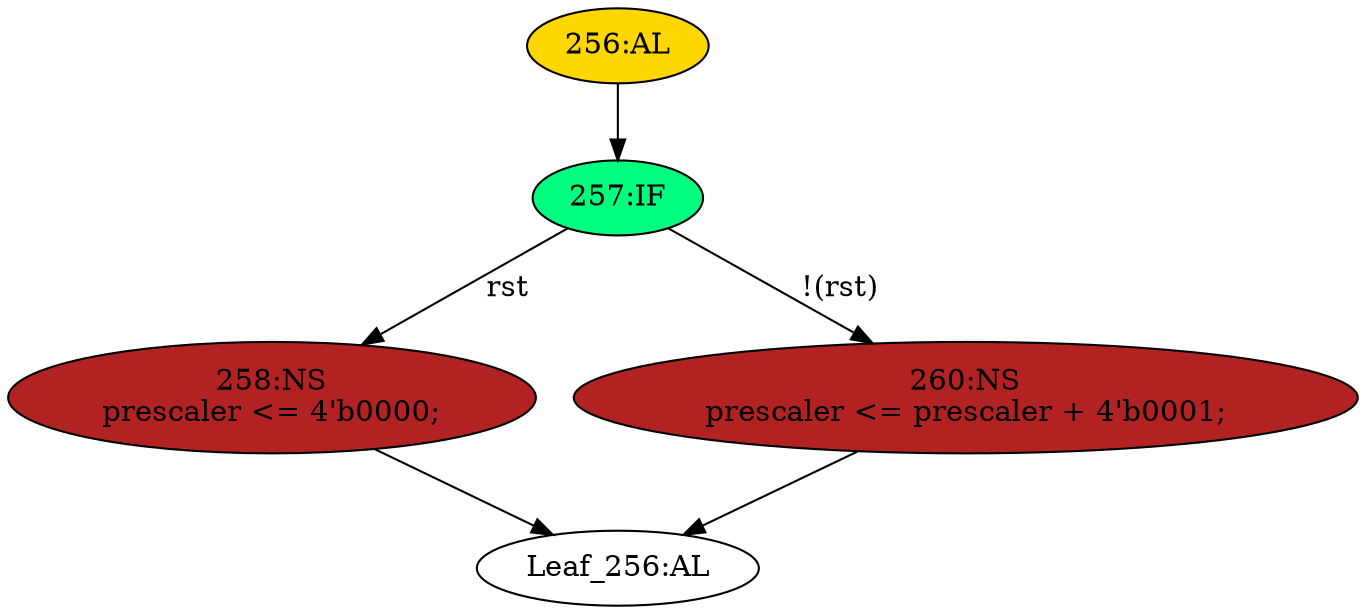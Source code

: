 strict digraph "" {
	node [label="\N"];
	"258:NS"	 [ast="<pyverilog.vparser.ast.NonblockingSubstitution object at 0x7f1167c3c2d0>",
		fillcolor=firebrick,
		label="258:NS
prescaler <= 4'b0000;",
		statements="[<pyverilog.vparser.ast.NonblockingSubstitution object at 0x7f1167c3c2d0>]",
		style=filled,
		typ=NonblockingSubstitution];
	"Leaf_256:AL"	 [def_var="['prescaler']",
		label="Leaf_256:AL"];
	"258:NS" -> "Leaf_256:AL"	 [cond="[]",
		lineno=None];
	"257:IF"	 [ast="<pyverilog.vparser.ast.IfStatement object at 0x7f1167bd4890>",
		fillcolor=springgreen,
		label="257:IF",
		statements="[]",
		style=filled,
		typ=IfStatement];
	"257:IF" -> "258:NS"	 [cond="['rst']",
		label=rst,
		lineno=257];
	"260:NS"	 [ast="<pyverilog.vparser.ast.NonblockingSubstitution object at 0x7f1167bd4990>",
		fillcolor=firebrick,
		label="260:NS
prescaler <= prescaler + 4'b0001;",
		statements="[<pyverilog.vparser.ast.NonblockingSubstitution object at 0x7f1167bd4990>]",
		style=filled,
		typ=NonblockingSubstitution];
	"257:IF" -> "260:NS"	 [cond="['rst']",
		label="!(rst)",
		lineno=257];
	"260:NS" -> "Leaf_256:AL"	 [cond="[]",
		lineno=None];
	"256:AL"	 [ast="<pyverilog.vparser.ast.Always object at 0x7f1167bd4810>",
		clk_sens=False,
		fillcolor=gold,
		label="256:AL",
		sens="['sys_clk']",
		statements="[]",
		style=filled,
		typ=Always,
		use_var="['rst', 'prescaler']"];
	"256:AL" -> "257:IF"	 [cond="[]",
		lineno=None];
}
